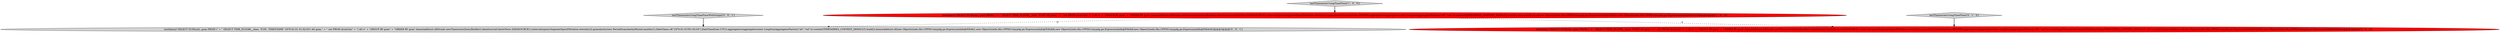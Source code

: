 digraph {
4 [style = filled, label = "testTimeseriesUsingTimeFloorWithOrigin['0', '0', '1']", fillcolor = lightgray, shape = diamond image = "AAA0AAABBB3BBB"];
1 [style = filled, label = "testTimeseriesUsingTimeFloor['1', '0', '0']", fillcolor = lightgray, shape = diamond image = "AAA0AAABBB1BBB"];
0 [style = filled, label = "testQuery(\"SELECT SUM(cnt), gran FROM (\" + \" SELECT TIME_FLOOR(__time, 'P1M') AS gran,\" + \" cnt FROM druid.foo\" + \") AS x\" + \"GROUP BY gran\" + \"ORDER BY gran\",ImmutableList.of(Druids.newTimeseriesQueryBuilder().dataSource(CalciteTests.DATASOURCE1).intervals(querySegmentSpec(Filtration.eternity())).granularity(Granularities.MONTH).aggregators(aggregators(new LongSumAggregatorFactory(\"a0\",\"cnt\"))).context(TIMESERIES_CONTEXT_DEFAULT).build()),ImmutableList.of(new Object((((edu.fdu.CPPDG.tinypdg.pe.ExpressionInfo@93b41c,new Object((((edu.fdu.CPPDG.tinypdg.pe.ExpressionInfo@93b423))@@@3@@@['1', '0', '0']", fillcolor = red, shape = ellipse image = "AAA1AAABBB1BBB"];
5 [style = filled, label = "testQuery(\"SELECT SUM(cnt), gran FROM (\" + \" SELECT TIME_FLOOR(__time, 'P1M', TIMESTAMP '1970-01-01 01:02:03') AS gran,\" + \" cnt FROM druid.foo\" + \") AS x\" + \"GROUP BY gran\" + \"ORDER BY gran\",ImmutableList.of(Druids.newTimeseriesQueryBuilder().dataSource(CalciteTests.DATASOURCE1).intervals(querySegmentSpec(Filtration.eternity())).granularity(new PeriodGranularity(Period.months(1),DateTimes.of(\"1970-01-01T01:02:03\"),DateTimeZone.UTC)).aggregators(aggregators(new LongSumAggregatorFactory(\"a0\",\"cnt\"))).context(TIMESERIES_CONTEXT_DEFAULT).build()),ImmutableList.of(new Object((((edu.fdu.CPPDG.tinypdg.pe.ExpressionInfo@93b4b1,new Object((((edu.fdu.CPPDG.tinypdg.pe.ExpressionInfo@93b4b8,new Object((((edu.fdu.CPPDG.tinypdg.pe.ExpressionInfo@93b4bf,new Object((((edu.fdu.CPPDG.tinypdg.pe.ExpressionInfo@93b4c6))@@@3@@@['0', '0', '1']", fillcolor = lightgray, shape = ellipse image = "AAA0AAABBB3BBB"];
2 [style = filled, label = "testTimeseriesUsingTimeFloor['0', '1', '0']", fillcolor = lightgray, shape = diamond image = "AAA0AAABBB2BBB"];
3 [style = filled, label = "testQuery(\"SELECT SUM(cnt), gran FROM (\" + \" SELECT TIME_FLOOR(__time, 'P1M') AS gran,\" + \" cnt FROM druid.foo\" + \") AS x\" + \"GROUP BY gran\" + \"ORDER BY gran\",ImmutableList.of(Druids.newTimeseriesQueryBuilder().dataSource(CalciteTests.DATASOURCE1).intervals(querySegmentSpec(Filtration.eternity())).granularity(Granularities.MONTH).aggregators(aggregators(new LongSumAggregatorFactory(\"a0\",\"cnt\"))).context(getTimeseriesContextWithFloorTime(TIMESERIES_CONTEXT_DEFAULT,\"d0\")).build()),ImmutableList.of(new Object((((edu.fdu.CPPDG.tinypdg.pe.ExpressionInfo@93b463,new Object((((edu.fdu.CPPDG.tinypdg.pe.ExpressionInfo@93b46a))@@@3@@@['0', '1', '0']", fillcolor = red, shape = ellipse image = "AAA1AAABBB2BBB"];
0->3 [style = dashed, label="0"];
1->0 [style = bold, label=""];
0->5 [style = dashed, label="0"];
4->5 [style = bold, label=""];
2->3 [style = bold, label=""];
}
